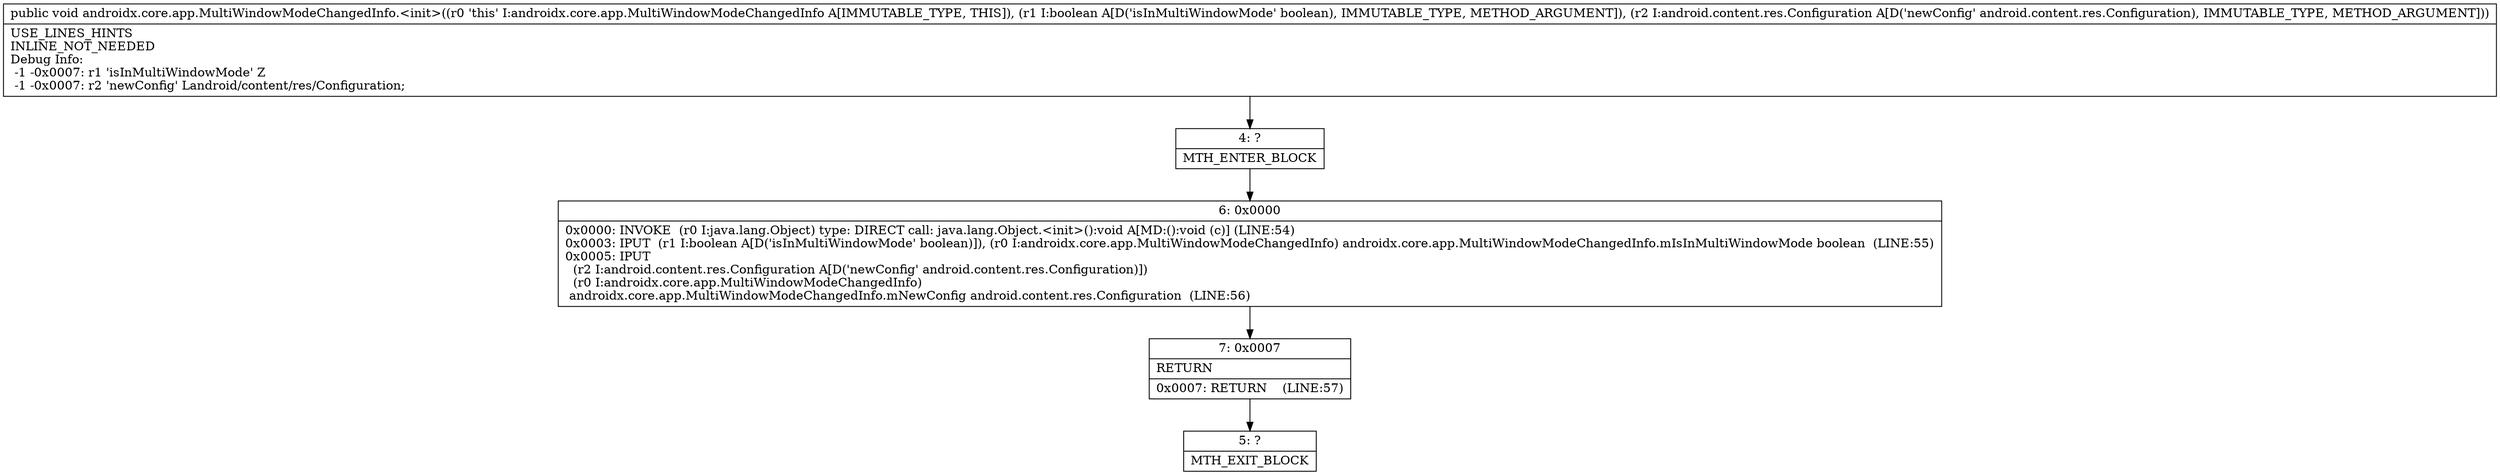 digraph "CFG forandroidx.core.app.MultiWindowModeChangedInfo.\<init\>(ZLandroid\/content\/res\/Configuration;)V" {
Node_4 [shape=record,label="{4\:\ ?|MTH_ENTER_BLOCK\l}"];
Node_6 [shape=record,label="{6\:\ 0x0000|0x0000: INVOKE  (r0 I:java.lang.Object) type: DIRECT call: java.lang.Object.\<init\>():void A[MD:():void (c)] (LINE:54)\l0x0003: IPUT  (r1 I:boolean A[D('isInMultiWindowMode' boolean)]), (r0 I:androidx.core.app.MultiWindowModeChangedInfo) androidx.core.app.MultiWindowModeChangedInfo.mIsInMultiWindowMode boolean  (LINE:55)\l0x0005: IPUT  \l  (r2 I:android.content.res.Configuration A[D('newConfig' android.content.res.Configuration)])\l  (r0 I:androidx.core.app.MultiWindowModeChangedInfo)\l androidx.core.app.MultiWindowModeChangedInfo.mNewConfig android.content.res.Configuration  (LINE:56)\l}"];
Node_7 [shape=record,label="{7\:\ 0x0007|RETURN\l|0x0007: RETURN    (LINE:57)\l}"];
Node_5 [shape=record,label="{5\:\ ?|MTH_EXIT_BLOCK\l}"];
MethodNode[shape=record,label="{public void androidx.core.app.MultiWindowModeChangedInfo.\<init\>((r0 'this' I:androidx.core.app.MultiWindowModeChangedInfo A[IMMUTABLE_TYPE, THIS]), (r1 I:boolean A[D('isInMultiWindowMode' boolean), IMMUTABLE_TYPE, METHOD_ARGUMENT]), (r2 I:android.content.res.Configuration A[D('newConfig' android.content.res.Configuration), IMMUTABLE_TYPE, METHOD_ARGUMENT]))  | USE_LINES_HINTS\lINLINE_NOT_NEEDED\lDebug Info:\l  \-1 \-0x0007: r1 'isInMultiWindowMode' Z\l  \-1 \-0x0007: r2 'newConfig' Landroid\/content\/res\/Configuration;\l}"];
MethodNode -> Node_4;Node_4 -> Node_6;
Node_6 -> Node_7;
Node_7 -> Node_5;
}

